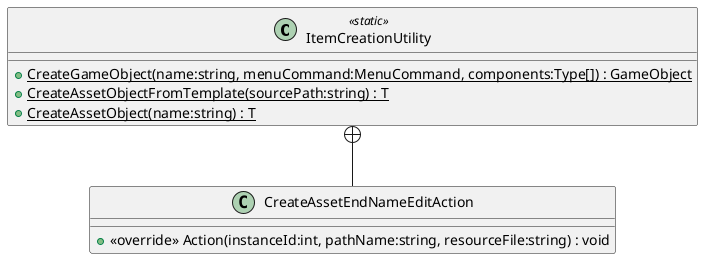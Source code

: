 @startuml
class ItemCreationUtility <<static>> {
    {static} + CreateGameObject(name:string, menuCommand:MenuCommand, components:Type[]) : GameObject
    {static} + CreateAssetObjectFromTemplate(sourcePath:string) : T
    {static} + CreateAssetObject(name:string) : T
}
class CreateAssetEndNameEditAction {
    + <<override>> Action(instanceId:int, pathName:string, resourceFile:string) : void
}
ItemCreationUtility +-- CreateAssetEndNameEditAction
@enduml
